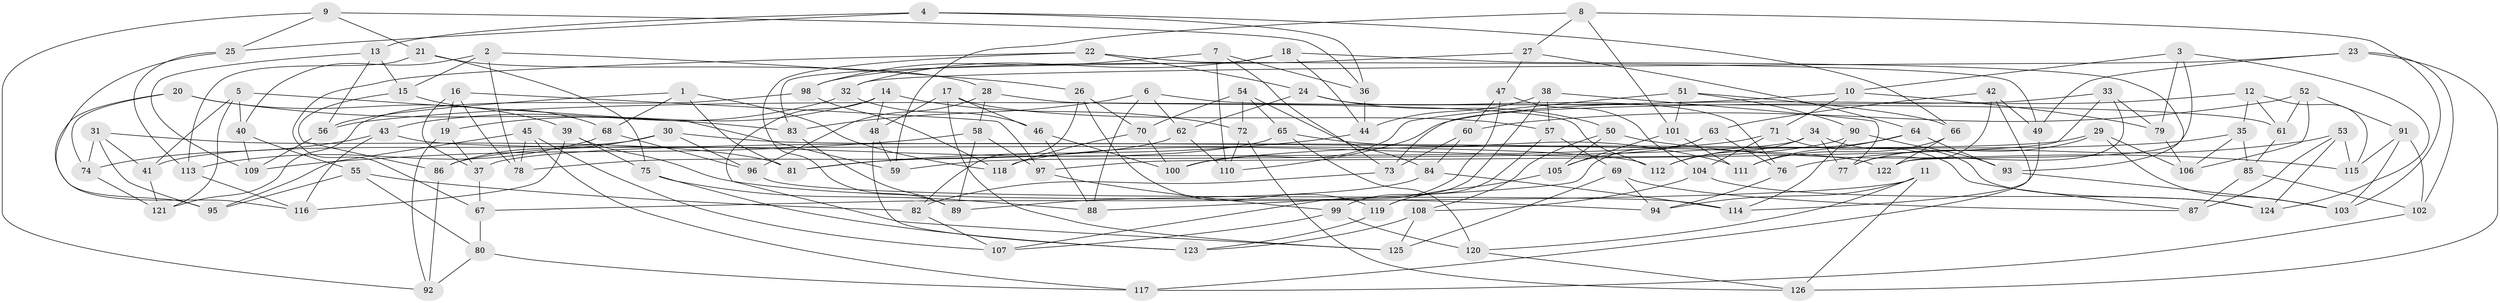 // coarse degree distribution, {8: 0.011111111111111112, 4: 0.8444444444444444, 10: 0.044444444444444446, 3: 0.05555555555555555, 7: 0.011111111111111112, 12: 0.011111111111111112, 9: 0.011111111111111112, 11: 0.011111111111111112}
// Generated by graph-tools (version 1.1) at 2025/53/03/04/25 22:53:48]
// undirected, 126 vertices, 252 edges
graph export_dot {
  node [color=gray90,style=filled];
  1;
  2;
  3;
  4;
  5;
  6;
  7;
  8;
  9;
  10;
  11;
  12;
  13;
  14;
  15;
  16;
  17;
  18;
  19;
  20;
  21;
  22;
  23;
  24;
  25;
  26;
  27;
  28;
  29;
  30;
  31;
  32;
  33;
  34;
  35;
  36;
  37;
  38;
  39;
  40;
  41;
  42;
  43;
  44;
  45;
  46;
  47;
  48;
  49;
  50;
  51;
  52;
  53;
  54;
  55;
  56;
  57;
  58;
  59;
  60;
  61;
  62;
  63;
  64;
  65;
  66;
  67;
  68;
  69;
  70;
  71;
  72;
  73;
  74;
  75;
  76;
  77;
  78;
  79;
  80;
  81;
  82;
  83;
  84;
  85;
  86;
  87;
  88;
  89;
  90;
  91;
  92;
  93;
  94;
  95;
  96;
  97;
  98;
  99;
  100;
  101;
  102;
  103;
  104;
  105;
  106;
  107;
  108;
  109;
  110;
  111;
  112;
  113;
  114;
  115;
  116;
  117;
  118;
  119;
  120;
  121;
  122;
  123;
  124;
  125;
  126;
  1 -- 68;
  1 -- 56;
  1 -- 118;
  1 -- 81;
  2 -- 40;
  2 -- 26;
  2 -- 78;
  2 -- 15;
  3 -- 122;
  3 -- 124;
  3 -- 79;
  3 -- 10;
  4 -- 36;
  4 -- 13;
  4 -- 66;
  4 -- 25;
  5 -- 121;
  5 -- 40;
  5 -- 41;
  5 -- 59;
  6 -- 88;
  6 -- 62;
  6 -- 61;
  6 -- 83;
  7 -- 73;
  7 -- 110;
  7 -- 36;
  7 -- 98;
  8 -- 59;
  8 -- 103;
  8 -- 101;
  8 -- 27;
  9 -- 21;
  9 -- 36;
  9 -- 25;
  9 -- 92;
  10 -- 56;
  10 -- 79;
  10 -- 71;
  11 -- 126;
  11 -- 120;
  11 -- 94;
  11 -- 67;
  12 -- 35;
  12 -- 110;
  12 -- 61;
  12 -- 115;
  13 -- 15;
  13 -- 109;
  13 -- 56;
  14 -- 72;
  14 -- 19;
  14 -- 48;
  14 -- 125;
  15 -- 86;
  15 -- 68;
  16 -- 78;
  16 -- 97;
  16 -- 37;
  16 -- 19;
  17 -- 125;
  17 -- 57;
  17 -- 46;
  17 -- 48;
  18 -- 32;
  18 -- 83;
  18 -- 44;
  18 -- 93;
  19 -- 92;
  19 -- 37;
  20 -- 74;
  20 -- 39;
  20 -- 95;
  20 -- 83;
  21 -- 28;
  21 -- 75;
  21 -- 113;
  22 -- 24;
  22 -- 49;
  22 -- 89;
  22 -- 67;
  23 -- 102;
  23 -- 49;
  23 -- 126;
  23 -- 32;
  24 -- 76;
  24 -- 50;
  24 -- 62;
  25 -- 116;
  25 -- 113;
  26 -- 119;
  26 -- 82;
  26 -- 70;
  27 -- 47;
  27 -- 64;
  27 -- 98;
  28 -- 112;
  28 -- 96;
  28 -- 58;
  29 -- 37;
  29 -- 106;
  29 -- 103;
  29 -- 77;
  30 -- 122;
  30 -- 86;
  30 -- 96;
  30 -- 41;
  31 -- 81;
  31 -- 95;
  31 -- 41;
  31 -- 74;
  32 -- 43;
  32 -- 46;
  33 -- 97;
  33 -- 73;
  33 -- 122;
  33 -- 79;
  34 -- 59;
  34 -- 77;
  34 -- 124;
  34 -- 112;
  35 -- 100;
  35 -- 85;
  35 -- 106;
  36 -- 44;
  37 -- 67;
  38 -- 44;
  38 -- 99;
  38 -- 77;
  38 -- 57;
  39 -- 116;
  39 -- 94;
  39 -- 75;
  40 -- 55;
  40 -- 109;
  41 -- 121;
  42 -- 63;
  42 -- 77;
  42 -- 49;
  42 -- 117;
  43 -- 74;
  43 -- 112;
  43 -- 116;
  44 -- 81;
  45 -- 78;
  45 -- 95;
  45 -- 107;
  45 -- 117;
  46 -- 88;
  46 -- 100;
  47 -- 107;
  47 -- 60;
  47 -- 104;
  48 -- 123;
  48 -- 59;
  49 -- 114;
  50 -- 115;
  50 -- 105;
  50 -- 108;
  51 -- 101;
  51 -- 66;
  51 -- 90;
  51 -- 100;
  52 -- 60;
  52 -- 61;
  52 -- 91;
  52 -- 106;
  53 -- 124;
  53 -- 76;
  53 -- 87;
  53 -- 115;
  54 -- 72;
  54 -- 65;
  54 -- 70;
  54 -- 84;
  55 -- 82;
  55 -- 80;
  55 -- 95;
  56 -- 109;
  57 -- 119;
  57 -- 69;
  58 -- 109;
  58 -- 89;
  58 -- 97;
  60 -- 73;
  60 -- 84;
  61 -- 85;
  62 -- 78;
  62 -- 110;
  63 -- 105;
  63 -- 88;
  63 -- 76;
  64 -- 93;
  64 -- 111;
  64 -- 112;
  65 -- 86;
  65 -- 111;
  65 -- 120;
  66 -- 122;
  66 -- 111;
  67 -- 80;
  68 -- 113;
  68 -- 96;
  69 -- 87;
  69 -- 125;
  69 -- 94;
  70 -- 118;
  70 -- 100;
  71 -- 81;
  71 -- 87;
  71 -- 104;
  72 -- 110;
  72 -- 126;
  73 -- 82;
  74 -- 121;
  75 -- 88;
  75 -- 123;
  76 -- 94;
  79 -- 106;
  80 -- 117;
  80 -- 92;
  82 -- 107;
  83 -- 89;
  84 -- 89;
  84 -- 114;
  85 -- 87;
  85 -- 102;
  86 -- 92;
  90 -- 118;
  90 -- 114;
  90 -- 93;
  91 -- 103;
  91 -- 115;
  91 -- 102;
  93 -- 103;
  96 -- 114;
  97 -- 99;
  98 -- 121;
  98 -- 118;
  99 -- 120;
  99 -- 107;
  101 -- 105;
  101 -- 111;
  102 -- 117;
  104 -- 124;
  104 -- 108;
  105 -- 119;
  108 -- 123;
  108 -- 125;
  113 -- 116;
  119 -- 123;
  120 -- 126;
}
